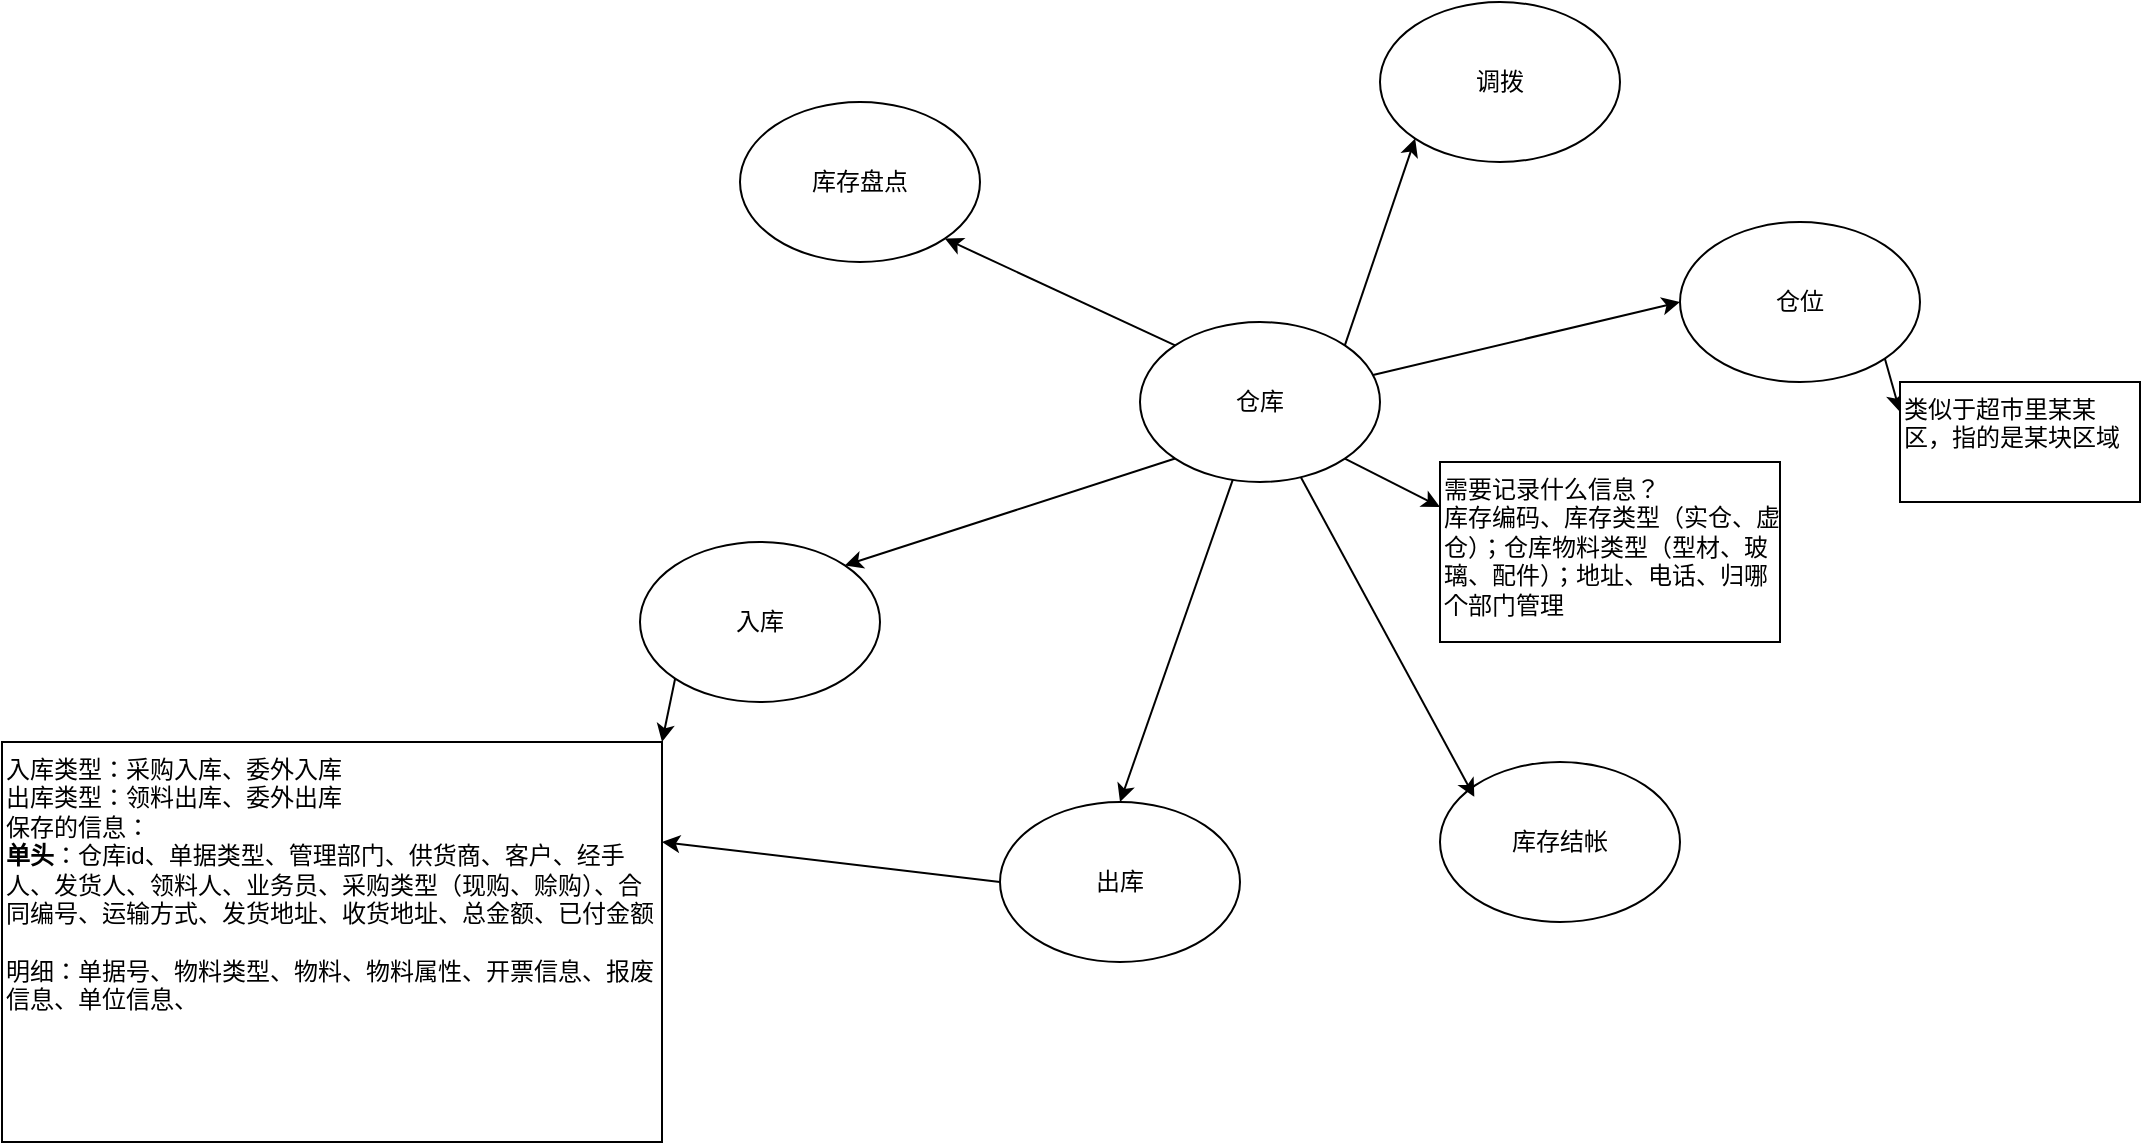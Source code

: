 <mxfile version="28.0.7">
  <diagram name="第 1 页" id="vNpipkyIo6hlMvCb-rWN">
    <mxGraphModel dx="1348" dy="779" grid="1" gridSize="10" guides="1" tooltips="1" connect="1" arrows="1" fold="1" page="1" pageScale="1" pageWidth="3300" pageHeight="4681" math="0" shadow="0">
      <root>
        <mxCell id="0" />
        <mxCell id="1" parent="0" />
        <mxCell id="bcbLDdxJfO9VDAEmfC5w-3" style="rounded=0;orthogonalLoop=1;jettySize=auto;html=1;entryX=0;entryY=0.5;entryDx=0;entryDy=0;" parent="1" source="bcbLDdxJfO9VDAEmfC5w-1" target="bcbLDdxJfO9VDAEmfC5w-2" edge="1">
          <mxGeometry relative="1" as="geometry" />
        </mxCell>
        <mxCell id="XjHJWzj3tPjJtDDLOWkv-3" style="rounded=0;orthogonalLoop=1;jettySize=auto;html=1;exitX=0;exitY=1;exitDx=0;exitDy=0;entryX=1;entryY=0;entryDx=0;entryDy=0;" edge="1" parent="1" source="bcbLDdxJfO9VDAEmfC5w-1" target="XjHJWzj3tPjJtDDLOWkv-2">
          <mxGeometry relative="1" as="geometry" />
        </mxCell>
        <mxCell id="XjHJWzj3tPjJtDDLOWkv-5" style="rounded=0;orthogonalLoop=1;jettySize=auto;html=1;exitX=1;exitY=1;exitDx=0;exitDy=0;entryX=0;entryY=0.25;entryDx=0;entryDy=0;" edge="1" parent="1" source="bcbLDdxJfO9VDAEmfC5w-1" target="bcbLDdxJfO9VDAEmfC5w-6">
          <mxGeometry relative="1" as="geometry" />
        </mxCell>
        <mxCell id="XjHJWzj3tPjJtDDLOWkv-9" style="edgeStyle=none;rounded=0;orthogonalLoop=1;jettySize=auto;html=1;exitX=0;exitY=0;exitDx=0;exitDy=0;entryX=1;entryY=1;entryDx=0;entryDy=0;" edge="1" parent="1" source="bcbLDdxJfO9VDAEmfC5w-1" target="XjHJWzj3tPjJtDDLOWkv-8">
          <mxGeometry relative="1" as="geometry" />
        </mxCell>
        <mxCell id="XjHJWzj3tPjJtDDLOWkv-11" style="edgeStyle=none;rounded=0;orthogonalLoop=1;jettySize=auto;html=1;exitX=1;exitY=0;exitDx=0;exitDy=0;entryX=0;entryY=1;entryDx=0;entryDy=0;" edge="1" parent="1" source="bcbLDdxJfO9VDAEmfC5w-1" target="XjHJWzj3tPjJtDDLOWkv-10">
          <mxGeometry relative="1" as="geometry" />
        </mxCell>
        <mxCell id="XjHJWzj3tPjJtDDLOWkv-12" style="edgeStyle=none;rounded=0;orthogonalLoop=1;jettySize=auto;html=1;entryX=0.5;entryY=0;entryDx=0;entryDy=0;" edge="1" parent="1" source="bcbLDdxJfO9VDAEmfC5w-1" target="XjHJWzj3tPjJtDDLOWkv-4">
          <mxGeometry relative="1" as="geometry" />
        </mxCell>
        <mxCell id="bcbLDdxJfO9VDAEmfC5w-1" value="仓库" style="ellipse;whiteSpace=wrap;html=1;" parent="1" vertex="1">
          <mxGeometry x="740" y="410" width="120" height="80" as="geometry" />
        </mxCell>
        <mxCell id="XjHJWzj3tPjJtDDLOWkv-6" style="rounded=0;orthogonalLoop=1;jettySize=auto;html=1;exitX=1;exitY=1;exitDx=0;exitDy=0;entryX=0;entryY=0.25;entryDx=0;entryDy=0;" edge="1" parent="1" source="bcbLDdxJfO9VDAEmfC5w-2" target="XjHJWzj3tPjJtDDLOWkv-1">
          <mxGeometry relative="1" as="geometry" />
        </mxCell>
        <mxCell id="bcbLDdxJfO9VDAEmfC5w-2" value="仓位" style="ellipse;whiteSpace=wrap;html=1;" parent="1" vertex="1">
          <mxGeometry x="1010" y="360" width="120" height="80" as="geometry" />
        </mxCell>
        <mxCell id="bcbLDdxJfO9VDAEmfC5w-6" value="&lt;div&gt;需要记录什么信息？&lt;/div&gt;库存编码、库存类型（实仓、虚仓）；仓库物料类型（型材、玻璃、配件）；地址、电话、归哪个部门管理" style="rounded=0;whiteSpace=wrap;html=1;labelPosition=center;verticalLabelPosition=middle;align=left;verticalAlign=top;" parent="1" vertex="1">
          <mxGeometry x="890" y="480" width="170" height="90" as="geometry" />
        </mxCell>
        <mxCell id="XjHJWzj3tPjJtDDLOWkv-1" value="类似于超市里某某区，指的是某块区域" style="rounded=0;whiteSpace=wrap;html=1;verticalAlign=top;align=left;" vertex="1" parent="1">
          <mxGeometry x="1120" y="440" width="120" height="60" as="geometry" />
        </mxCell>
        <mxCell id="XjHJWzj3tPjJtDDLOWkv-17" style="edgeStyle=none;rounded=0;orthogonalLoop=1;jettySize=auto;html=1;exitX=0;exitY=1;exitDx=0;exitDy=0;entryX=1;entryY=0;entryDx=0;entryDy=0;" edge="1" parent="1" source="XjHJWzj3tPjJtDDLOWkv-2" target="XjHJWzj3tPjJtDDLOWkv-16">
          <mxGeometry relative="1" as="geometry" />
        </mxCell>
        <mxCell id="XjHJWzj3tPjJtDDLOWkv-2" value="入库" style="ellipse;whiteSpace=wrap;html=1;" vertex="1" parent="1">
          <mxGeometry x="490" y="520" width="120" height="80" as="geometry" />
        </mxCell>
        <mxCell id="XjHJWzj3tPjJtDDLOWkv-19" style="edgeStyle=none;rounded=0;orthogonalLoop=1;jettySize=auto;html=1;exitX=0;exitY=0.5;exitDx=0;exitDy=0;entryX=1;entryY=0.25;entryDx=0;entryDy=0;" edge="1" parent="1" source="XjHJWzj3tPjJtDDLOWkv-4" target="XjHJWzj3tPjJtDDLOWkv-16">
          <mxGeometry relative="1" as="geometry" />
        </mxCell>
        <mxCell id="XjHJWzj3tPjJtDDLOWkv-4" value="出库" style="ellipse;whiteSpace=wrap;html=1;" vertex="1" parent="1">
          <mxGeometry x="670" y="650" width="120" height="80" as="geometry" />
        </mxCell>
        <mxCell id="XjHJWzj3tPjJtDDLOWkv-8" value="库存盘点" style="ellipse;whiteSpace=wrap;html=1;" vertex="1" parent="1">
          <mxGeometry x="540" y="300" width="120" height="80" as="geometry" />
        </mxCell>
        <mxCell id="XjHJWzj3tPjJtDDLOWkv-10" value="调拨" style="ellipse;whiteSpace=wrap;html=1;" vertex="1" parent="1">
          <mxGeometry x="860" y="250" width="120" height="80" as="geometry" />
        </mxCell>
        <mxCell id="XjHJWzj3tPjJtDDLOWkv-13" value="库存结帐" style="ellipse;whiteSpace=wrap;html=1;" vertex="1" parent="1">
          <mxGeometry x="890" y="630" width="120" height="80" as="geometry" />
        </mxCell>
        <mxCell id="XjHJWzj3tPjJtDDLOWkv-14" style="edgeStyle=none;rounded=0;orthogonalLoop=1;jettySize=auto;html=1;entryX=0.143;entryY=0.218;entryDx=0;entryDy=0;entryPerimeter=0;" edge="1" parent="1" source="bcbLDdxJfO9VDAEmfC5w-1" target="XjHJWzj3tPjJtDDLOWkv-13">
          <mxGeometry relative="1" as="geometry" />
        </mxCell>
        <mxCell id="XjHJWzj3tPjJtDDLOWkv-16" value="&lt;div&gt;入库类型：采购入库、委外入库&lt;/div&gt;&lt;div&gt;出库类型：领料出库、委外出库&lt;br&gt;&lt;/div&gt;&lt;div&gt;保存的信息：&lt;/div&gt;&lt;div&gt;&lt;div class=&quot;lake-content&quot;&gt;&lt;strong&gt;&lt;span class=&quot;ne-text&quot;&gt;单头&lt;/span&gt;&lt;/strong&gt;&lt;span class=&quot;ne-text&quot;&gt;：仓库id、单据类型、管理部门、供货商、客户、经手人、发货人、领料人、业务员、采购类型（现购、赊购）、合同编号、运输方式、发货地址、收货地址、总金额、已付金额&lt;/span&gt;&lt;/div&gt;&lt;div class=&quot;lake-content&quot;&gt;&lt;span class=&quot;ne-text&quot;&gt;&lt;br&gt;&lt;/span&gt;&lt;/div&gt;&lt;/div&gt;明细：单据号、物料类型、物料、物料属性、开票信息、报废信息、单位信息、" style="rounded=0;whiteSpace=wrap;html=1;verticalAlign=top;align=left;" vertex="1" parent="1">
          <mxGeometry x="171" y="620" width="330" height="200" as="geometry" />
        </mxCell>
      </root>
    </mxGraphModel>
  </diagram>
</mxfile>
